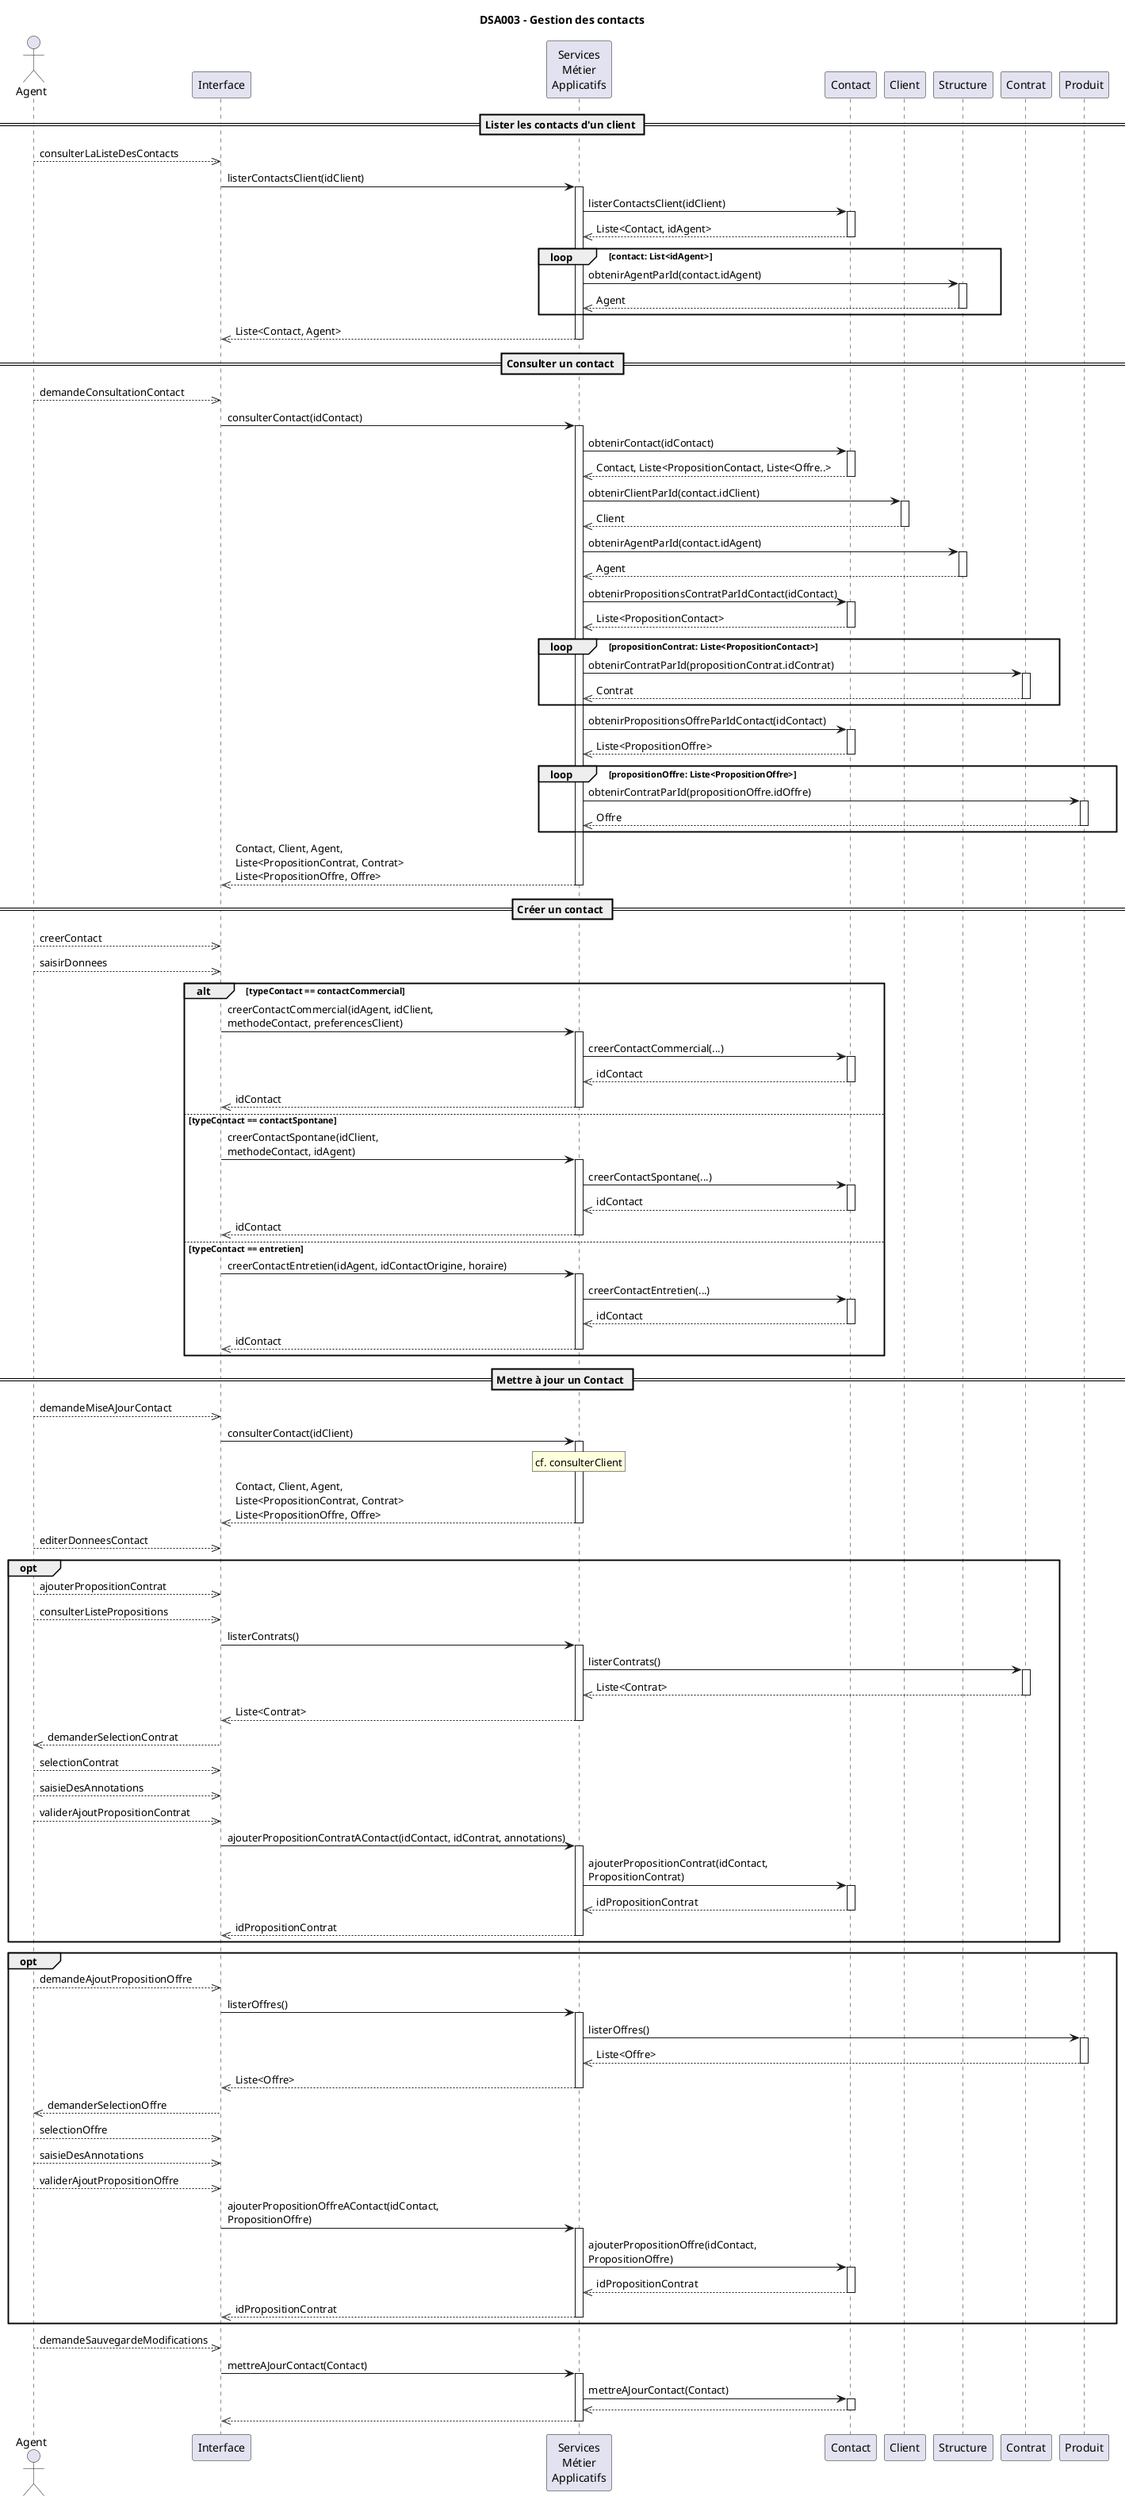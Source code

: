 @startuml
title DSA003 - Gestion des contacts

actor Agent
participant Interface as IHM
participant "Services\nMétier\nApplicatifs" as SMA
participant Contact as C
participant Client
participant Structure
participant Contrat
participant Produit


== Lister les contacts d'un client ==

'Lister les contacts d'un client
Agent -->> IHM: consulterLaListeDesContacts
    IHM -> SMA: listerContactsClient(idClient)
    activate SMA
        SMA -> C: listerContactsClient(idClient)
        activate C
        SMA <<-- C: Liste<Contact, idAgent>
        deactivate C

        loop contact: List<idAgent>
            SMA -> Structure: obtenirAgentParId(contact.idAgent)
            activate Structure
            SMA <<-- Structure: Agent
            deactivate Structure
        end
    IHM <<-- SMA: Liste<Contact, Agent>
    deactivate SMA
'Fin: Lister les contacts du client

== Consulter un contact ==

'Consulter un contact
Agent -->> IHM: demandeConsultationContact
    IHM -> SMA: consulterContact(idContact)
    activate SMA
        SMA -> C: obtenirContact(idContact)
        activate C
        SMA <<-- C: Contact, Liste<PropositionContact, Liste<Offre..>
        deactivate C

        SMA -> Client: obtenirClientParId(contact.idClient)
        activate Client
        SMA <<-- Client: Client
        deactivate Client

        SMA -> Structure: obtenirAgentParId(contact.idAgent)
        activate Structure
        SMA <<-- Structure: Agent
        deactivate Structure

        SMA -> C: obtenirPropositionsContratParIdContact(idContact)
        activate C
        SMA <<-- C: Liste<PropositionContact>
        deactivate C

        loop propositionContrat: Liste<PropositionContact>
        SMA -> Contrat: obtenirContratParId(propositionContrat.idContrat)
        activate Contrat
        SMA <<-- Contrat: Contrat
        deactivate Contrat
        end

        SMA -> C: obtenirPropositionsOffreParIdContact(idContact)
        activate C
        SMA <<-- C: Liste<PropositionOffre>
        deactivate C

        loop propositionOffre: Liste<PropositionOffre>
        SMA -> Produit: obtenirContratParId(propositionOffre.idOffre)
        activate Produit
        SMA <<-- Produit: Offre
        deactivate Produit
        end

    IHM <<-- SMA: Contact, Client, Agent,\nListe<PropositionContrat, Contrat>\nListe<PropositionOffre, Offre>
    deactivate SMA
'Fin: Consulter un contact

== Créer un contact ==

'Créer un contact
Agent -->> IHM: creerContact
Agent -->> IHM: saisirDonnees
    alt typeContact == contactCommercial
        IHM -> SMA: creerContactCommercial(idAgent, idClient,\nmethodeContact, preferencesClient)
        activate SMA
            SMA -> C: creerContactCommercial(...)
            activate C
            SMA <<-- C: idContact
            deactivate C
        IHM <<-- SMA: idContact
        deactivate SMA
    else typeContact == contactSpontane
        IHM -> SMA: creerContactSpontane(idClient,\nmethodeContact, idAgent)
        activate SMA
            SMA -> C: creerContactSpontane(...)
            activate C
            SMA <<-- C: idContact
            deactivate C
        IHM <<-- SMA: idContact
        deactivate SMA
    else typeContact == entretien
        'idContactOrigine donne idClient
        IHM -> SMA: creerContactEntretien(idAgent, idContactOrigine, horaire)
        activate SMA
            SMA -> C: creerContactEntretien(...)
            activate C
            SMA <<-- C: idContact
            deactivate C
        IHM <<-- SMA: idContact
        deactivate SMA
    end
'Fin: Créer un contact

== Mettre à jour un Contact ==

'Mettre à jour un contact
Agent -->> IHM: demandeMiseAJourContact
    IHM -> SMA: consulterContact(idClient)
    activate SMA
        rnote over SMA: cf. consulterClient
    IHM <<-- SMA: Contact, Client, Agent,\nListe<PropositionContrat, Contrat>\nListe<PropositionOffre, Offre>
    deactivate SMA

Agent -->> IHM: editerDonneesContact

opt
    Agent -->> IHM: ajouterPropositionContrat
    Agent -->> IHM: consulterListePropositions
        IHM -> SMA: listerContrats()
        activate SMA
            SMA -> Contrat: listerContrats()
            activate Contrat
            SMA <<-- Contrat: Liste<Contrat>
            deactivate Contrat
        IHM <<-- SMA: Liste<Contrat>
        deactivate SMA
    Agent <<-- IHM: demanderSelectionContrat
    Agent -->> IHM: selectionContrat
    Agent -->> IHM: saisieDesAnnotations
    Agent -->> IHM: validerAjoutPropositionContrat
        IHM -> SMA: ajouterPropositionContratAContact(idContact, idContrat, annotations)
        activate SMA
            SMA -> C: ajouterPropositionContrat(idContact,\nPropositionContrat)
            activate C
            SMA <<-- C: idPropositionContrat
            deactivate C
        IHM <<-- SMA: idPropositionContrat
        deactivate SMA
end

opt
    Agent -->> IHM: demandeAjoutPropositionOffre
        IHM -> SMA: listerOffres()
        activate SMA
            SMA -> Produit: listerOffres()
            activate Produit
            SMA <<-- Produit: Liste<Offre>
            deactivate Produit
        IHM <<-- SMA: Liste<Offre>
        deactivate SMA
    Agent <<-- IHM: demanderSelectionOffre
    Agent -->> IHM: selectionOffre
    Agent -->> IHM: saisieDesAnnotations
    Agent -->> IHM: validerAjoutPropositionOffre
        IHM -> SMA: ajouterPropositionOffreAContact(idContact,\nPropositionOffre)
        activate SMA
            SMA -> C: ajouterPropositionOffre(idContact,\nPropositionOffre)
            activate C
            SMA <<-- C: idPropositionContrat
            deactivate C
        IHM <<-- SMA: idPropositionContrat
        deactivate SMA
end

Agent -->> IHM: demandeSauvegardeModifications
    IHM -> SMA: mettreAJourContact(Contact)
    activate SMA
        SMA -> C: mettreAJourContact(Contact)
        activate C
        SMA <<-- C
        deactivate C
    IHM <<-- SMA
    deactivate SMA

'Fin: Mettre à jour un contact


@enduml
